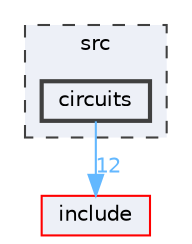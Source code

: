 digraph "circuits"
{
 // LATEX_PDF_SIZE
  bgcolor="transparent";
  edge [fontname=Helvetica,fontsize=10,labelfontname=Helvetica,labelfontsize=10];
  node [fontname=Helvetica,fontsize=10,shape=box,height=0.2,width=0.4];
  compound=true
  subgraph clusterdir_68267d1309a1af8e8297ef4c3efbcdba {
    graph [ bgcolor="#edf0f7", pencolor="grey25", label="src", fontname=Helvetica,fontsize=10 style="filled,dashed", URL="dir_68267d1309a1af8e8297ef4c3efbcdba.html",tooltip=""]
  dir_1010de22313ae9d9391aa3603d09a7d5 [label="circuits", fillcolor="#edf0f7", color="grey25", style="filled,bold", URL="dir_1010de22313ae9d9391aa3603d09a7d5.html",tooltip=""];
  }
  dir_d44c64559bbebec7f509842c48db8b23 [label="include", fillcolor="#edf0f7", color="red", style="filled", URL="dir_d44c64559bbebec7f509842c48db8b23.html",tooltip=""];
  dir_1010de22313ae9d9391aa3603d09a7d5->dir_d44c64559bbebec7f509842c48db8b23 [headlabel="12", labeldistance=1.5 headhref="dir_000025_000050.html" href="dir_000025_000050.html" color="steelblue1" fontcolor="steelblue1"];
}
